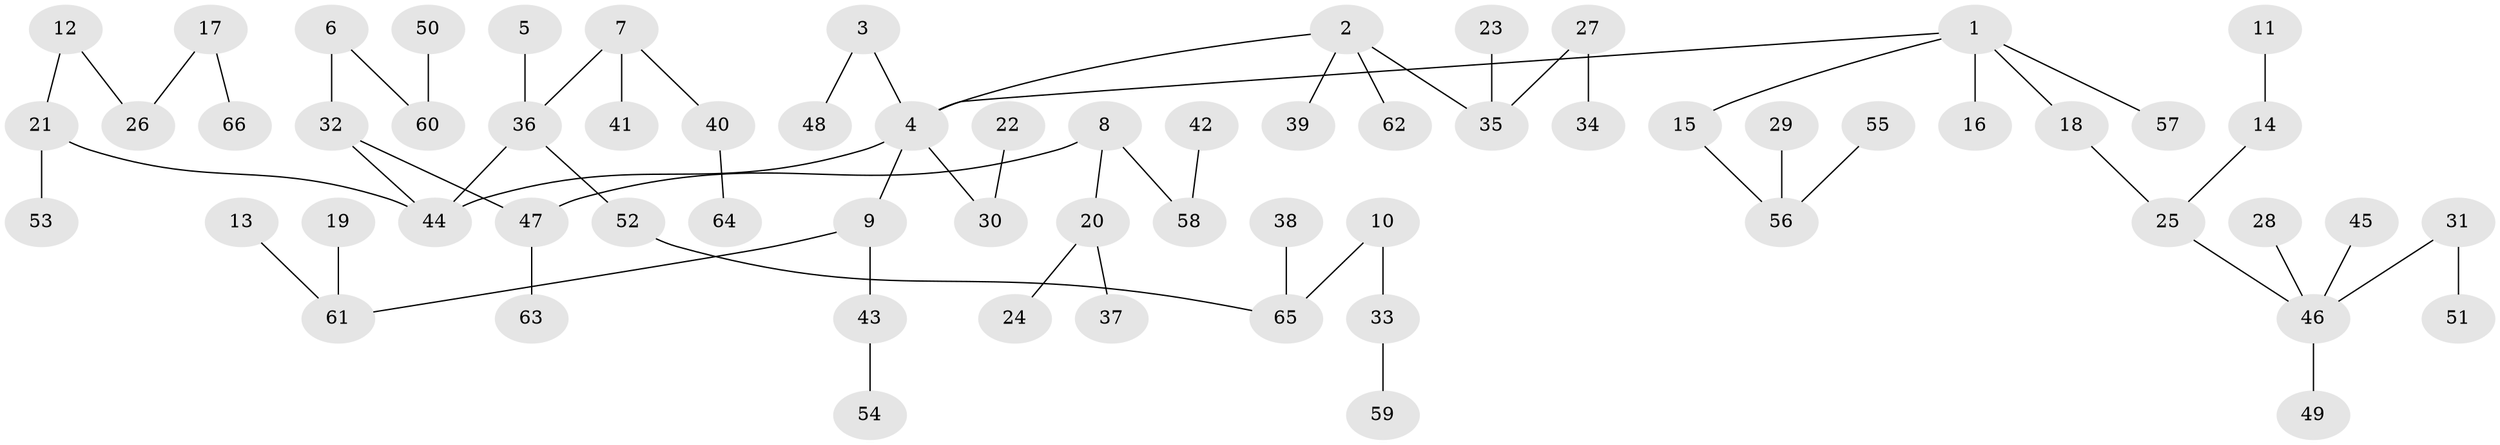 // original degree distribution, {6: 0.015267175572519083, 5: 0.05343511450381679, 3: 0.1297709923664122, 4: 0.05343511450381679, 1: 0.5114503816793893, 2: 0.22900763358778625, 7: 0.007633587786259542}
// Generated by graph-tools (version 1.1) at 2025/02/03/09/25 03:02:19]
// undirected, 66 vertices, 65 edges
graph export_dot {
graph [start="1"]
  node [color=gray90,style=filled];
  1;
  2;
  3;
  4;
  5;
  6;
  7;
  8;
  9;
  10;
  11;
  12;
  13;
  14;
  15;
  16;
  17;
  18;
  19;
  20;
  21;
  22;
  23;
  24;
  25;
  26;
  27;
  28;
  29;
  30;
  31;
  32;
  33;
  34;
  35;
  36;
  37;
  38;
  39;
  40;
  41;
  42;
  43;
  44;
  45;
  46;
  47;
  48;
  49;
  50;
  51;
  52;
  53;
  54;
  55;
  56;
  57;
  58;
  59;
  60;
  61;
  62;
  63;
  64;
  65;
  66;
  1 -- 4 [weight=1.0];
  1 -- 15 [weight=1.0];
  1 -- 16 [weight=1.0];
  1 -- 18 [weight=1.0];
  1 -- 57 [weight=1.0];
  2 -- 4 [weight=1.0];
  2 -- 35 [weight=1.0];
  2 -- 39 [weight=1.0];
  2 -- 62 [weight=1.0];
  3 -- 4 [weight=1.0];
  3 -- 48 [weight=1.0];
  4 -- 9 [weight=1.0];
  4 -- 30 [weight=1.0];
  4 -- 44 [weight=1.0];
  5 -- 36 [weight=1.0];
  6 -- 32 [weight=1.0];
  6 -- 60 [weight=1.0];
  7 -- 36 [weight=1.0];
  7 -- 40 [weight=1.0];
  7 -- 41 [weight=1.0];
  8 -- 20 [weight=1.0];
  8 -- 47 [weight=1.0];
  8 -- 58 [weight=1.0];
  9 -- 43 [weight=1.0];
  9 -- 61 [weight=1.0];
  10 -- 33 [weight=1.0];
  10 -- 65 [weight=1.0];
  11 -- 14 [weight=1.0];
  12 -- 21 [weight=1.0];
  12 -- 26 [weight=1.0];
  13 -- 61 [weight=1.0];
  14 -- 25 [weight=1.0];
  15 -- 56 [weight=1.0];
  17 -- 26 [weight=1.0];
  17 -- 66 [weight=1.0];
  18 -- 25 [weight=1.0];
  19 -- 61 [weight=1.0];
  20 -- 24 [weight=1.0];
  20 -- 37 [weight=1.0];
  21 -- 44 [weight=1.0];
  21 -- 53 [weight=1.0];
  22 -- 30 [weight=1.0];
  23 -- 35 [weight=1.0];
  25 -- 46 [weight=1.0];
  27 -- 34 [weight=1.0];
  27 -- 35 [weight=1.0];
  28 -- 46 [weight=1.0];
  29 -- 56 [weight=1.0];
  31 -- 46 [weight=1.0];
  31 -- 51 [weight=1.0];
  32 -- 44 [weight=1.0];
  32 -- 47 [weight=1.0];
  33 -- 59 [weight=1.0];
  36 -- 44 [weight=1.0];
  36 -- 52 [weight=1.0];
  38 -- 65 [weight=1.0];
  40 -- 64 [weight=1.0];
  42 -- 58 [weight=1.0];
  43 -- 54 [weight=1.0];
  45 -- 46 [weight=1.0];
  46 -- 49 [weight=1.0];
  47 -- 63 [weight=1.0];
  50 -- 60 [weight=1.0];
  52 -- 65 [weight=1.0];
  55 -- 56 [weight=1.0];
}
